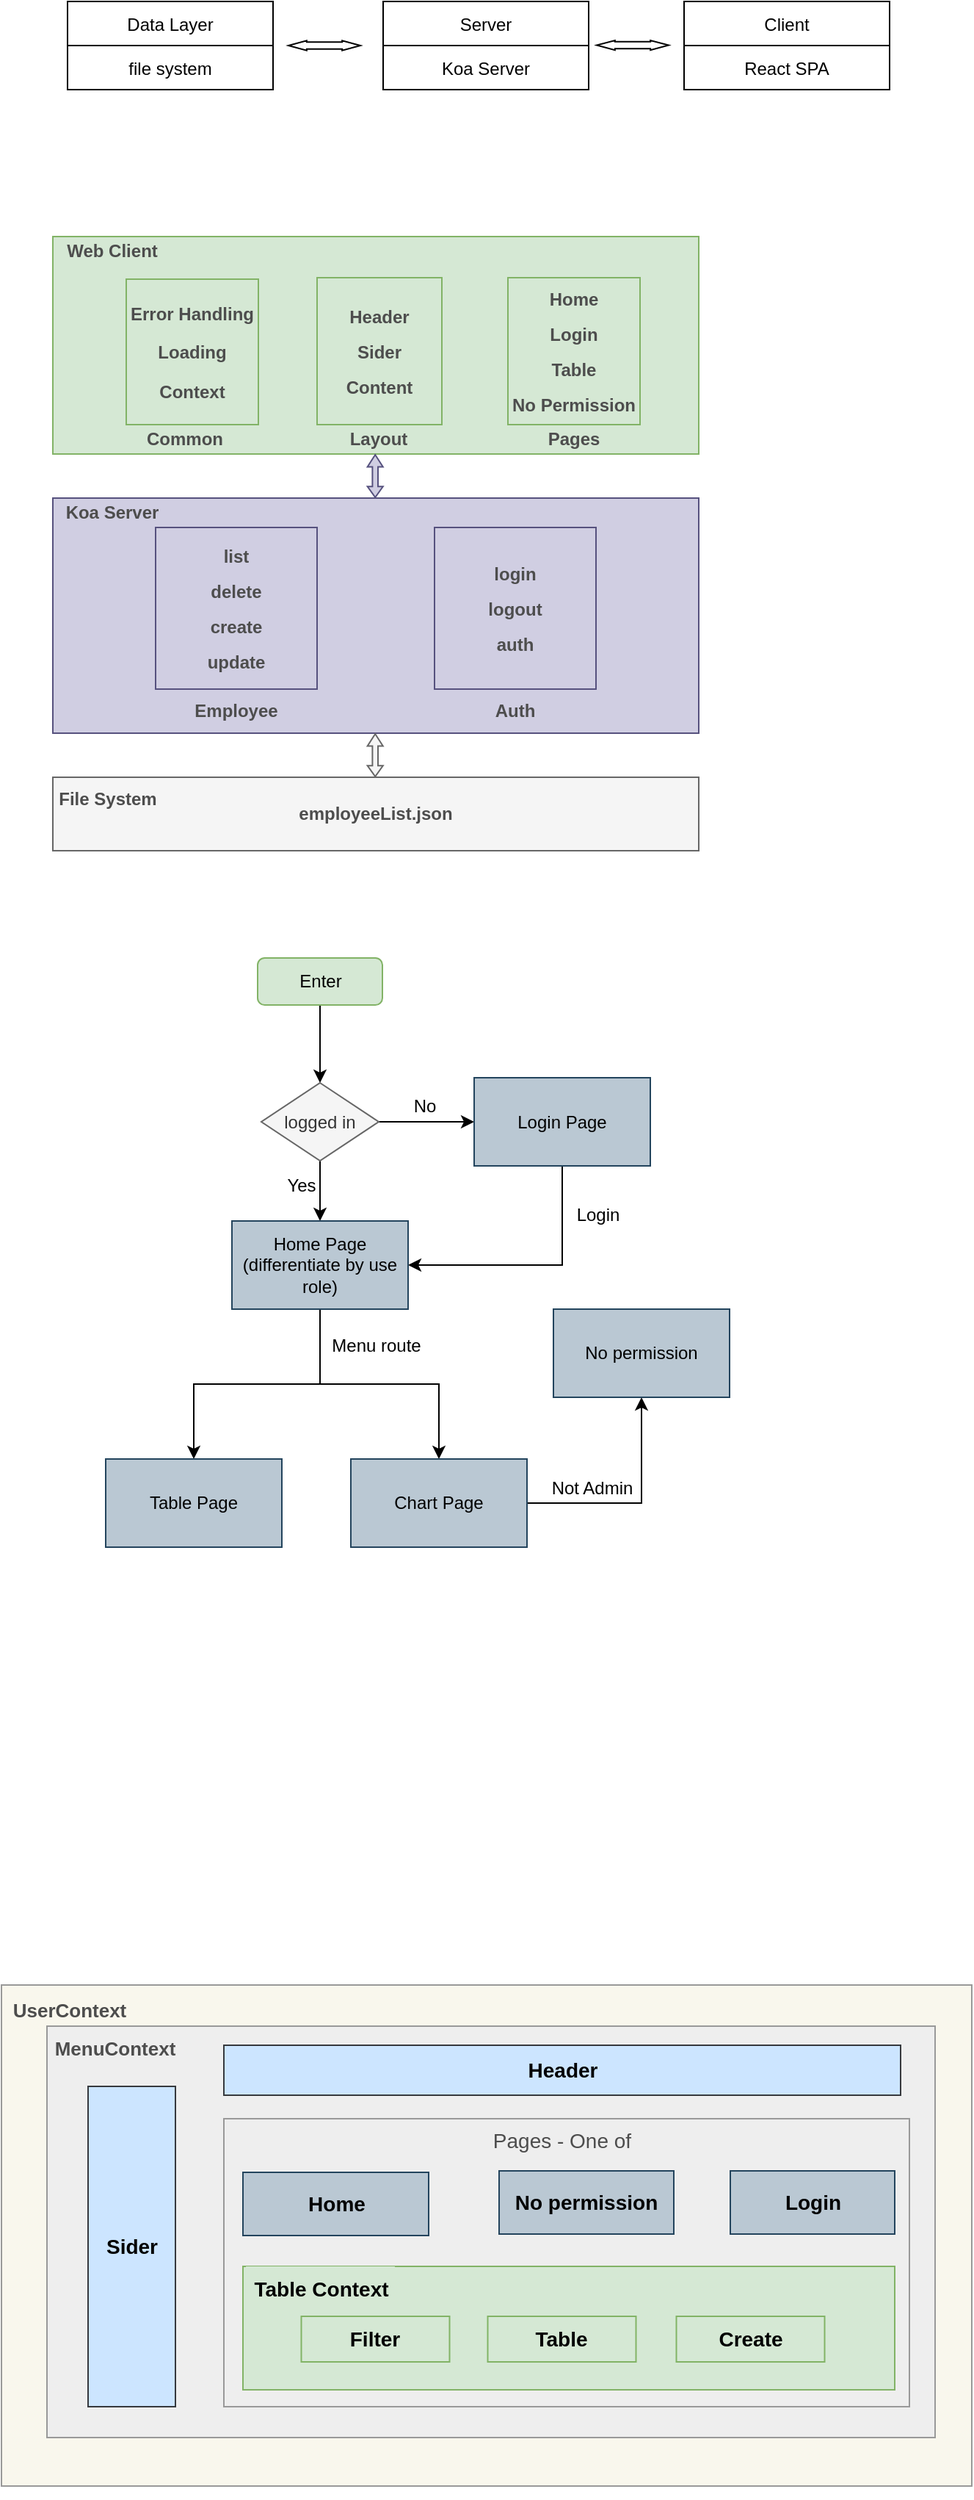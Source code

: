 <mxfile version="19.0.0" type="github">
  <diagram id="TQY5tcT9EsOfyioHa-ho" name="Page-1">
    <mxGraphModel dx="951" dy="1698" grid="0" gridSize="10" guides="1" tooltips="1" connect="1" arrows="1" fold="1" page="1" pageScale="1" pageWidth="827" pageHeight="1169" math="0" shadow="0">
      <root>
        <mxCell id="0" />
        <mxCell id="1" parent="0" />
        <mxCell id="emqekUWZEo4hiSELnuDW-5" value="" style="rounded=0;whiteSpace=wrap;html=1;align=center;fillColor=#d0cee2;strokeColor=#56517e;fontColor=#4D4D4D;fontStyle=1" parent="1" vertex="1">
          <mxGeometry x="70" y="198" width="440" height="160" as="geometry" />
        </mxCell>
        <mxCell id="emqekUWZEo4hiSELnuDW-6" value="Koa Server" style="text;html=1;align=center;verticalAlign=middle;resizable=0;points=[];autosize=1;strokeColor=none;fillColor=none;fontColor=#4D4D4D;fontStyle=1" parent="1" vertex="1">
          <mxGeometry x="70" y="198" width="80" height="20" as="geometry" />
        </mxCell>
        <mxCell id="emqekUWZEo4hiSELnuDW-8" value="&lt;p style=&quot;line-height: 2&quot;&gt;list&lt;br&gt;delete&lt;br&gt;create&lt;br&gt;update&lt;/p&gt;" style="rounded=0;whiteSpace=wrap;html=1;fillColor=#d0cee2;strokeColor=#56517e;fontColor=#4D4D4D;fontStyle=1" parent="1" vertex="1">
          <mxGeometry x="140" y="218" width="110" height="110" as="geometry" />
        </mxCell>
        <mxCell id="emqekUWZEo4hiSELnuDW-9" value="Employee" style="text;html=1;strokeColor=none;fillColor=none;align=center;verticalAlign=middle;whiteSpace=wrap;rounded=0;fontColor=#4D4D4D;fontStyle=1" parent="1" vertex="1">
          <mxGeometry x="165" y="328" width="60" height="30" as="geometry" />
        </mxCell>
        <mxCell id="emqekUWZEo4hiSELnuDW-10" value="&lt;p style=&quot;line-height: 2&quot;&gt;login&lt;br&gt;logout&lt;br&gt;auth&lt;/p&gt;" style="rounded=0;whiteSpace=wrap;html=1;fillColor=#d0cee2;strokeColor=#56517e;fontColor=#4D4D4D;fontStyle=1" parent="1" vertex="1">
          <mxGeometry x="330" y="218" width="110" height="110" as="geometry" />
        </mxCell>
        <mxCell id="emqekUWZEo4hiSELnuDW-11" value="Auth" style="text;html=1;strokeColor=none;fillColor=none;align=center;verticalAlign=middle;whiteSpace=wrap;rounded=0;fontColor=#4D4D4D;fontStyle=1" parent="1" vertex="1">
          <mxGeometry x="355" y="328" width="60" height="30" as="geometry" />
        </mxCell>
        <mxCell id="emqekUWZEo4hiSELnuDW-16" value="Data Layer" style="swimlane;fontStyle=0;childLayout=stackLayout;horizontal=1;startSize=30;horizontalStack=0;resizeParent=1;resizeParentMax=0;resizeLast=0;collapsible=1;marginBottom=0;" parent="1" vertex="1">
          <mxGeometry x="80" y="-140" width="140" height="60" as="geometry" />
        </mxCell>
        <mxCell id="emqekUWZEo4hiSELnuDW-17" value="file system" style="text;strokeColor=none;fillColor=none;align=center;verticalAlign=middle;spacingLeft=4;spacingRight=4;overflow=hidden;points=[[0,0.5],[1,0.5]];portConstraint=eastwest;rotatable=0;" parent="emqekUWZEo4hiSELnuDW-16" vertex="1">
          <mxGeometry y="30" width="140" height="30" as="geometry" />
        </mxCell>
        <mxCell id="emqekUWZEo4hiSELnuDW-20" value="Server" style="swimlane;fontStyle=0;childLayout=stackLayout;horizontal=1;startSize=30;horizontalStack=0;resizeParent=1;resizeParentMax=0;resizeLast=0;collapsible=1;marginBottom=0;" parent="1" vertex="1">
          <mxGeometry x="295" y="-140" width="140" height="60" as="geometry" />
        </mxCell>
        <mxCell id="emqekUWZEo4hiSELnuDW-21" value="Koa Server" style="text;strokeColor=none;fillColor=none;align=center;verticalAlign=middle;spacingLeft=4;spacingRight=4;overflow=hidden;points=[[0,0.5],[1,0.5]];portConstraint=eastwest;rotatable=0;" parent="emqekUWZEo4hiSELnuDW-20" vertex="1">
          <mxGeometry y="30" width="140" height="30" as="geometry" />
        </mxCell>
        <mxCell id="emqekUWZEo4hiSELnuDW-24" value="Client" style="swimlane;fontStyle=0;childLayout=stackLayout;horizontal=1;startSize=30;horizontalStack=0;resizeParent=1;resizeParentMax=0;resizeLast=0;collapsible=1;marginBottom=0;" parent="1" vertex="1">
          <mxGeometry x="500" y="-140" width="140" height="60" as="geometry" />
        </mxCell>
        <mxCell id="emqekUWZEo4hiSELnuDW-25" value="React SPA" style="text;strokeColor=none;fillColor=none;align=center;verticalAlign=middle;spacingLeft=4;spacingRight=4;overflow=hidden;points=[[0,0.5],[1,0.5]];portConstraint=eastwest;rotatable=0;" parent="emqekUWZEo4hiSELnuDW-24" vertex="1">
          <mxGeometry y="30" width="140" height="30" as="geometry" />
        </mxCell>
        <mxCell id="emqekUWZEo4hiSELnuDW-30" value="" style="shape=flexArrow;endArrow=classic;startArrow=classic;html=1;rounded=0;width=4.741;endSize=3.809;endWidth=0.914;startWidth=0.914;startSize=3.809;" parent="1" edge="1">
          <mxGeometry width="100" height="100" relative="1" as="geometry">
            <mxPoint x="230" y="-110" as="sourcePoint" />
            <mxPoint x="280" y="-110" as="targetPoint" />
          </mxGeometry>
        </mxCell>
        <mxCell id="emqekUWZEo4hiSELnuDW-31" value="" style="shape=flexArrow;endArrow=classic;startArrow=classic;html=1;rounded=0;width=4.741;endSize=3.809;endWidth=0.914;startWidth=0.914;startSize=3.809;" parent="1" edge="1">
          <mxGeometry width="100" height="100" relative="1" as="geometry">
            <mxPoint x="440" y="-110.21" as="sourcePoint" />
            <mxPoint x="490" y="-110.21" as="targetPoint" />
          </mxGeometry>
        </mxCell>
        <mxCell id="emqekUWZEo4hiSELnuDW-32" value="employeeList.json" style="rounded=0;whiteSpace=wrap;html=1;align=center;fillColor=#f5f5f5;fontColor=#4D4D4D;strokeColor=#666666;fontStyle=1" parent="1" vertex="1">
          <mxGeometry x="70" y="388" width="440" height="50" as="geometry" />
        </mxCell>
        <mxCell id="emqekUWZEo4hiSELnuDW-33" value="File System" style="text;html=1;strokeColor=none;fillColor=none;align=center;verticalAlign=middle;whiteSpace=wrap;rounded=0;fontColor=#4D4D4D;fontStyle=1" parent="1" vertex="1">
          <mxGeometry x="70" y="388" width="75" height="30" as="geometry" />
        </mxCell>
        <mxCell id="emqekUWZEo4hiSELnuDW-38" value="" style="rounded=0;whiteSpace=wrap;html=1;align=center;fillColor=#d5e8d4;strokeColor=#82b366;fontColor=#4D4D4D;fontStyle=1" parent="1" vertex="1">
          <mxGeometry x="70" y="20" width="440" height="148" as="geometry" />
        </mxCell>
        <mxCell id="emqekUWZEo4hiSELnuDW-39" value="Web Client" style="text;html=1;align=center;verticalAlign=middle;resizable=0;points=[];autosize=1;strokeColor=none;fillColor=none;fontColor=#4D4D4D;fontStyle=1" parent="1" vertex="1">
          <mxGeometry x="70" y="20" width="80" height="20" as="geometry" />
        </mxCell>
        <mxCell id="emqekUWZEo4hiSELnuDW-40" value="&lt;p style=&quot;line-height: 2&quot;&gt;Header&lt;br&gt;Sider&lt;br&gt;Content&lt;br&gt;&lt;/p&gt;" style="rounded=0;whiteSpace=wrap;html=1;fillColor=#d5e8d4;strokeColor=#82b366;fontColor=#4D4D4D;fontStyle=1" parent="1" vertex="1">
          <mxGeometry x="250" y="48" width="85" height="100" as="geometry" />
        </mxCell>
        <mxCell id="emqekUWZEo4hiSELnuDW-41" value="&lt;p style=&quot;line-height: 1&quot;&gt;Home&lt;/p&gt;&lt;p style=&quot;line-height: 1&quot;&gt;Login&lt;/p&gt;&lt;p style=&quot;line-height: 1&quot;&gt;Table&lt;/p&gt;&lt;p style=&quot;line-height: 1&quot;&gt;No Permission&lt;/p&gt;" style="rounded=0;whiteSpace=wrap;html=1;fillColor=#d5e8d4;strokeColor=#82b366;fontColor=#4D4D4D;fontStyle=1" parent="1" vertex="1">
          <mxGeometry x="380" y="48" width="90" height="100" as="geometry" />
        </mxCell>
        <mxCell id="emqekUWZEo4hiSELnuDW-44" value="&lt;p style=&quot;line-height: 1.2&quot;&gt;Error Handling&lt;/p&gt;&lt;p style=&quot;line-height: 1.2&quot;&gt;Loading&lt;/p&gt;&lt;p style=&quot;line-height: 1.2&quot;&gt;Context&lt;/p&gt;" style="rounded=0;whiteSpace=wrap;html=1;fillColor=#d5e8d4;strokeColor=#82b366;fontColor=#4D4D4D;fontStyle=1" parent="1" vertex="1">
          <mxGeometry x="120" y="49" width="90" height="99" as="geometry" />
        </mxCell>
        <mxCell id="emqekUWZEo4hiSELnuDW-46" value="Common" style="text;html=1;strokeColor=none;fillColor=none;align=center;verticalAlign=middle;whiteSpace=wrap;rounded=0;fontColor=#4D4D4D;fontStyle=1" parent="1" vertex="1">
          <mxGeometry x="130" y="148" width="60" height="20" as="geometry" />
        </mxCell>
        <mxCell id="emqekUWZEo4hiSELnuDW-47" value="Layout" style="text;html=1;strokeColor=none;fillColor=none;align=center;verticalAlign=middle;whiteSpace=wrap;rounded=0;fontColor=#4D4D4D;fontStyle=1" parent="1" vertex="1">
          <mxGeometry x="262.5" y="148" width="57.5" height="20" as="geometry" />
        </mxCell>
        <mxCell id="emqekUWZEo4hiSELnuDW-48" value="Pages" style="text;html=1;strokeColor=none;fillColor=none;align=center;verticalAlign=middle;whiteSpace=wrap;rounded=0;fontColor=#4D4D4D;fontStyle=1" parent="1" vertex="1">
          <mxGeometry x="396.25" y="148" width="57.5" height="20" as="geometry" />
        </mxCell>
        <mxCell id="emqekUWZEo4hiSELnuDW-50" value="" style="shape=flexArrow;endArrow=classic;startArrow=classic;html=1;rounded=0;fontColor=#4D4D4D;endWidth=5.767;endSize=2.412;startWidth=5.767;startSize=2.123;width=3.789;fillColor=#d0cee2;strokeColor=#56517e;" parent="1" edge="1">
          <mxGeometry width="100" height="100" relative="1" as="geometry">
            <mxPoint x="289.6" y="198" as="sourcePoint" />
            <mxPoint x="289.6" y="168" as="targetPoint" />
          </mxGeometry>
        </mxCell>
        <mxCell id="emqekUWZEo4hiSELnuDW-51" value="" style="shape=flexArrow;endArrow=classic;startArrow=classic;html=1;rounded=0;fontColor=#4D4D4D;endWidth=5.767;endSize=2.412;startWidth=5.767;startSize=2.123;width=3.789;fillColor=#f5f5f5;strokeColor=#666666;" parent="1" edge="1">
          <mxGeometry width="100" height="100" relative="1" as="geometry">
            <mxPoint x="289.6" y="388" as="sourcePoint" />
            <mxPoint x="289.6" y="358" as="targetPoint" />
          </mxGeometry>
        </mxCell>
        <mxCell id="PjQ2mY4G1VqOZh-ndftg-7" style="edgeStyle=orthogonalEdgeStyle;rounded=0;orthogonalLoop=1;jettySize=auto;html=1;exitX=0.5;exitY=1;exitDx=0;exitDy=0;entryX=0.5;entryY=0;entryDx=0;entryDy=0;" edge="1" parent="1" source="PjQ2mY4G1VqOZh-ndftg-1" target="PjQ2mY4G1VqOZh-ndftg-2">
          <mxGeometry relative="1" as="geometry" />
        </mxCell>
        <mxCell id="PjQ2mY4G1VqOZh-ndftg-1" value="Enter" style="rounded=1;whiteSpace=wrap;html=1;fillColor=#d5e8d4;strokeColor=#82b366;" vertex="1" parent="1">
          <mxGeometry x="209.5" y="511" width="85" height="32" as="geometry" />
        </mxCell>
        <mxCell id="PjQ2mY4G1VqOZh-ndftg-14" style="edgeStyle=orthogonalEdgeStyle;rounded=0;orthogonalLoop=1;jettySize=auto;html=1;exitX=1;exitY=0.5;exitDx=0;exitDy=0;entryX=0;entryY=0.5;entryDx=0;entryDy=0;" edge="1" parent="1" source="PjQ2mY4G1VqOZh-ndftg-2" target="PjQ2mY4G1VqOZh-ndftg-10">
          <mxGeometry relative="1" as="geometry" />
        </mxCell>
        <mxCell id="PjQ2mY4G1VqOZh-ndftg-15" style="edgeStyle=orthogonalEdgeStyle;rounded=0;orthogonalLoop=1;jettySize=auto;html=1;exitX=0.5;exitY=1;exitDx=0;exitDy=0;entryX=0.5;entryY=0;entryDx=0;entryDy=0;" edge="1" parent="1" source="PjQ2mY4G1VqOZh-ndftg-2" target="PjQ2mY4G1VqOZh-ndftg-11">
          <mxGeometry relative="1" as="geometry" />
        </mxCell>
        <mxCell id="PjQ2mY4G1VqOZh-ndftg-2" value="logged in" style="rhombus;whiteSpace=wrap;html=1;fillColor=#f5f5f5;strokeColor=#666666;fontColor=#333333;" vertex="1" parent="1">
          <mxGeometry x="212" y="596" width="80" height="53" as="geometry" />
        </mxCell>
        <mxCell id="PjQ2mY4G1VqOZh-ndftg-4" style="edgeStyle=orthogonalEdgeStyle;rounded=0;orthogonalLoop=1;jettySize=auto;html=1;exitX=0.5;exitY=1;exitDx=0;exitDy=0;" edge="1" parent="1" source="PjQ2mY4G1VqOZh-ndftg-2" target="PjQ2mY4G1VqOZh-ndftg-2">
          <mxGeometry relative="1" as="geometry" />
        </mxCell>
        <mxCell id="PjQ2mY4G1VqOZh-ndftg-18" style="edgeStyle=orthogonalEdgeStyle;rounded=0;orthogonalLoop=1;jettySize=auto;html=1;exitX=0.5;exitY=1;exitDx=0;exitDy=0;entryX=1;entryY=0.5;entryDx=0;entryDy=0;" edge="1" parent="1" source="PjQ2mY4G1VqOZh-ndftg-10" target="PjQ2mY4G1VqOZh-ndftg-11">
          <mxGeometry relative="1" as="geometry" />
        </mxCell>
        <mxCell id="PjQ2mY4G1VqOZh-ndftg-10" value="Login Page" style="rounded=0;whiteSpace=wrap;html=1;fillColor=#bac8d3;strokeColor=#23445d;" vertex="1" parent="1">
          <mxGeometry x="357" y="592.5" width="120" height="60" as="geometry" />
        </mxCell>
        <mxCell id="PjQ2mY4G1VqOZh-ndftg-20" style="edgeStyle=orthogonalEdgeStyle;rounded=0;orthogonalLoop=1;jettySize=auto;html=1;exitX=0.5;exitY=1;exitDx=0;exitDy=0;entryX=0.5;entryY=0;entryDx=0;entryDy=0;" edge="1" parent="1" source="PjQ2mY4G1VqOZh-ndftg-11" target="PjQ2mY4G1VqOZh-ndftg-12">
          <mxGeometry relative="1" as="geometry" />
        </mxCell>
        <mxCell id="PjQ2mY4G1VqOZh-ndftg-23" style="edgeStyle=orthogonalEdgeStyle;rounded=0;orthogonalLoop=1;jettySize=auto;html=1;exitX=0.5;exitY=1;exitDx=0;exitDy=0;" edge="1" parent="1" source="PjQ2mY4G1VqOZh-ndftg-11" target="PjQ2mY4G1VqOZh-ndftg-22">
          <mxGeometry relative="1" as="geometry" />
        </mxCell>
        <mxCell id="PjQ2mY4G1VqOZh-ndftg-11" value="Home Page&lt;br&gt;(differentiate by use role)" style="rounded=0;whiteSpace=wrap;html=1;fillColor=#bac8d3;strokeColor=#23445d;" vertex="1" parent="1">
          <mxGeometry x="192" y="690" width="120" height="60" as="geometry" />
        </mxCell>
        <mxCell id="PjQ2mY4G1VqOZh-ndftg-12" value="Table Page" style="rounded=0;whiteSpace=wrap;html=1;fillColor=#bac8d3;strokeColor=#23445d;" vertex="1" parent="1">
          <mxGeometry x="106" y="852" width="120" height="60" as="geometry" />
        </mxCell>
        <mxCell id="PjQ2mY4G1VqOZh-ndftg-16" value="Yes" style="text;html=1;align=center;verticalAlign=middle;resizable=0;points=[];autosize=1;strokeColor=none;fillColor=none;" vertex="1" parent="1">
          <mxGeometry x="224" y="657" width="30" height="18" as="geometry" />
        </mxCell>
        <mxCell id="PjQ2mY4G1VqOZh-ndftg-17" value="No" style="text;html=1;align=center;verticalAlign=middle;resizable=0;points=[];autosize=1;strokeColor=none;fillColor=none;" vertex="1" parent="1">
          <mxGeometry x="310" y="603" width="25" height="18" as="geometry" />
        </mxCell>
        <mxCell id="PjQ2mY4G1VqOZh-ndftg-19" value="Login" style="text;html=1;align=center;verticalAlign=middle;resizable=0;points=[];autosize=1;strokeColor=none;fillColor=none;" vertex="1" parent="1">
          <mxGeometry x="421" y="677" width="39" height="18" as="geometry" />
        </mxCell>
        <mxCell id="PjQ2mY4G1VqOZh-ndftg-21" value="Menu route" style="text;html=1;align=center;verticalAlign=middle;resizable=0;points=[];autosize=1;strokeColor=none;fillColor=none;" vertex="1" parent="1">
          <mxGeometry x="254" y="766" width="71" height="18" as="geometry" />
        </mxCell>
        <mxCell id="PjQ2mY4G1VqOZh-ndftg-26" style="edgeStyle=orthogonalEdgeStyle;rounded=0;orthogonalLoop=1;jettySize=auto;html=1;exitX=1;exitY=0.5;exitDx=0;exitDy=0;entryX=0.5;entryY=1;entryDx=0;entryDy=0;" edge="1" parent="1" source="PjQ2mY4G1VqOZh-ndftg-22" target="PjQ2mY4G1VqOZh-ndftg-25">
          <mxGeometry relative="1" as="geometry" />
        </mxCell>
        <mxCell id="PjQ2mY4G1VqOZh-ndftg-22" value="Chart Page" style="rounded=0;whiteSpace=wrap;html=1;fillColor=#bac8d3;strokeColor=#23445d;" vertex="1" parent="1">
          <mxGeometry x="273" y="852" width="120" height="60" as="geometry" />
        </mxCell>
        <mxCell id="PjQ2mY4G1VqOZh-ndftg-25" value="No permission" style="rounded=0;whiteSpace=wrap;html=1;fillColor=#bac8d3;strokeColor=#23445d;" vertex="1" parent="1">
          <mxGeometry x="411" y="750" width="120" height="60" as="geometry" />
        </mxCell>
        <mxCell id="PjQ2mY4G1VqOZh-ndftg-27" value="Not Admin" style="text;html=1;align=center;verticalAlign=middle;resizable=0;points=[];autosize=1;strokeColor=none;fillColor=none;" vertex="1" parent="1">
          <mxGeometry x="404" y="863" width="65" height="18" as="geometry" />
        </mxCell>
        <mxCell id="PjQ2mY4G1VqOZh-ndftg-31" value="" style="rounded=0;whiteSpace=wrap;html=1;fillColor=#f9f7ed;strokeColor=#999999;" vertex="1" parent="1">
          <mxGeometry x="35" y="1210" width="661" height="341" as="geometry" />
        </mxCell>
        <mxCell id="PjQ2mY4G1VqOZh-ndftg-32" value="UserContext" style="text;html=1;strokeColor=none;fillColor=none;align=center;verticalAlign=middle;whiteSpace=wrap;rounded=0;fontColor=#4D4D4D;fontSize=13;fontStyle=1" vertex="1" parent="1">
          <mxGeometry x="35" y="1212" width="93" height="30" as="geometry" />
        </mxCell>
        <mxCell id="PjQ2mY4G1VqOZh-ndftg-33" value="" style="rounded=0;whiteSpace=wrap;html=1;fillColor=#eeeeee;strokeColor=#999999;" vertex="1" parent="1">
          <mxGeometry x="66" y="1238" width="605" height="280" as="geometry" />
        </mxCell>
        <mxCell id="PjQ2mY4G1VqOZh-ndftg-34" value="MenuContext" style="text;html=1;strokeColor=none;fillColor=none;align=center;verticalAlign=middle;whiteSpace=wrap;rounded=0;fontColor=#4D4D4D;fontStyle=1;fontSize=13;" vertex="1" parent="1">
          <mxGeometry x="66" y="1238" width="93" height="30" as="geometry" />
        </mxCell>
        <mxCell id="PjQ2mY4G1VqOZh-ndftg-41" value="" style="rounded=0;whiteSpace=wrap;html=1;fillColor=#d5e8d4;strokeColor=#82b366;fontSize=14;fontStyle=1" vertex="1" parent="1">
          <mxGeometry x="199.5" y="1401.5" width="444" height="84" as="geometry" />
        </mxCell>
        <mxCell id="PjQ2mY4G1VqOZh-ndftg-43" value="No permission" style="rounded=0;whiteSpace=wrap;html=1;fillColor=#bac8d3;strokeColor=#23445d;fontSize=14;fontStyle=1" vertex="1" parent="1">
          <mxGeometry x="374" y="1336.5" width="119" height="43" as="geometry" />
        </mxCell>
        <mxCell id="PjQ2mY4G1VqOZh-ndftg-44" value="Login" style="rounded=0;whiteSpace=wrap;html=1;fillColor=#bac8d3;strokeColor=#23445d;fontSize=14;fontStyle=1" vertex="1" parent="1">
          <mxGeometry x="531.5" y="1336.5" width="112" height="43" as="geometry" />
        </mxCell>
        <mxCell id="PjQ2mY4G1VqOZh-ndftg-45" value="Home" style="rounded=0;whiteSpace=wrap;html=1;fillColor=#bac8d3;strokeColor=#23445d;fontSize=14;fontStyle=1" vertex="1" parent="1">
          <mxGeometry x="199.5" y="1337.5" width="126.5" height="43" as="geometry" />
        </mxCell>
        <mxCell id="PjQ2mY4G1VqOZh-ndftg-46" value="Table Context" style="text;html=1;strokeColor=none;fillColor=#d5e8d4;align=center;verticalAlign=middle;whiteSpace=wrap;rounded=0;fontSize=14;fontStyle=1" vertex="1" parent="1">
          <mxGeometry x="201.5" y="1401.5" width="101.5" height="30" as="geometry" />
        </mxCell>
        <mxCell id="PjQ2mY4G1VqOZh-ndftg-47" value="Filter" style="rounded=0;whiteSpace=wrap;html=1;fillColor=#d5e8d4;strokeColor=#82b366;fontSize=14;fontStyle=1" vertex="1" parent="1">
          <mxGeometry x="239.25" y="1435.5" width="101" height="31" as="geometry" />
        </mxCell>
        <mxCell id="PjQ2mY4G1VqOZh-ndftg-49" value="Table" style="rounded=0;whiteSpace=wrap;html=1;fillColor=#d5e8d4;strokeColor=#82b366;fontSize=14;fontStyle=1" vertex="1" parent="1">
          <mxGeometry x="366.25" y="1435.5" width="101" height="31" as="geometry" />
        </mxCell>
        <mxCell id="PjQ2mY4G1VqOZh-ndftg-50" value="Create" style="rounded=0;whiteSpace=wrap;html=1;fillColor=#d5e8d4;strokeColor=#82b366;fontSize=14;fontStyle=1" vertex="1" parent="1">
          <mxGeometry x="494.75" y="1435.5" width="101" height="31" as="geometry" />
        </mxCell>
        <mxCell id="PjQ2mY4G1VqOZh-ndftg-51" style="edgeStyle=orthogonalEdgeStyle;rounded=0;orthogonalLoop=1;jettySize=auto;html=1;exitX=0.5;exitY=1;exitDx=0;exitDy=0;fontColor=#4D4D4D;" edge="1" parent="1" source="PjQ2mY4G1VqOZh-ndftg-31" target="PjQ2mY4G1VqOZh-ndftg-31">
          <mxGeometry relative="1" as="geometry" />
        </mxCell>
        <mxCell id="PjQ2mY4G1VqOZh-ndftg-54" value="" style="rounded=0;whiteSpace=wrap;html=1;fontSize=14;fontColor=#4D4D4D;labelBackgroundColor=none;fillColor=none;strokeColor=#999999;" vertex="1" parent="1">
          <mxGeometry x="186.5" y="1301" width="467" height="196" as="geometry" />
        </mxCell>
        <mxCell id="PjQ2mY4G1VqOZh-ndftg-56" value="Header" style="rounded=0;whiteSpace=wrap;html=1;labelBackgroundColor=none;fontSize=14;strokeColor=#36393d;fillColor=#cce5ff;fontStyle=1" vertex="1" parent="1">
          <mxGeometry x="186.5" y="1251" width="461" height="34" as="geometry" />
        </mxCell>
        <mxCell id="PjQ2mY4G1VqOZh-ndftg-57" value="Sider" style="rounded=0;whiteSpace=wrap;html=1;labelBackgroundColor=none;fontSize=14;strokeColor=#36393d;fillColor=#cce5ff;fontStyle=1" vertex="1" parent="1">
          <mxGeometry x="94" y="1279" width="59.5" height="218" as="geometry" />
        </mxCell>
        <mxCell id="PjQ2mY4G1VqOZh-ndftg-58" value="Pages - One of" style="text;html=1;strokeColor=none;fillColor=none;align=center;verticalAlign=middle;whiteSpace=wrap;rounded=0;labelBackgroundColor=none;fontSize=14;fontColor=#4D4D4D;" vertex="1" parent="1">
          <mxGeometry x="362" y="1301" width="110" height="30" as="geometry" />
        </mxCell>
      </root>
    </mxGraphModel>
  </diagram>
</mxfile>
